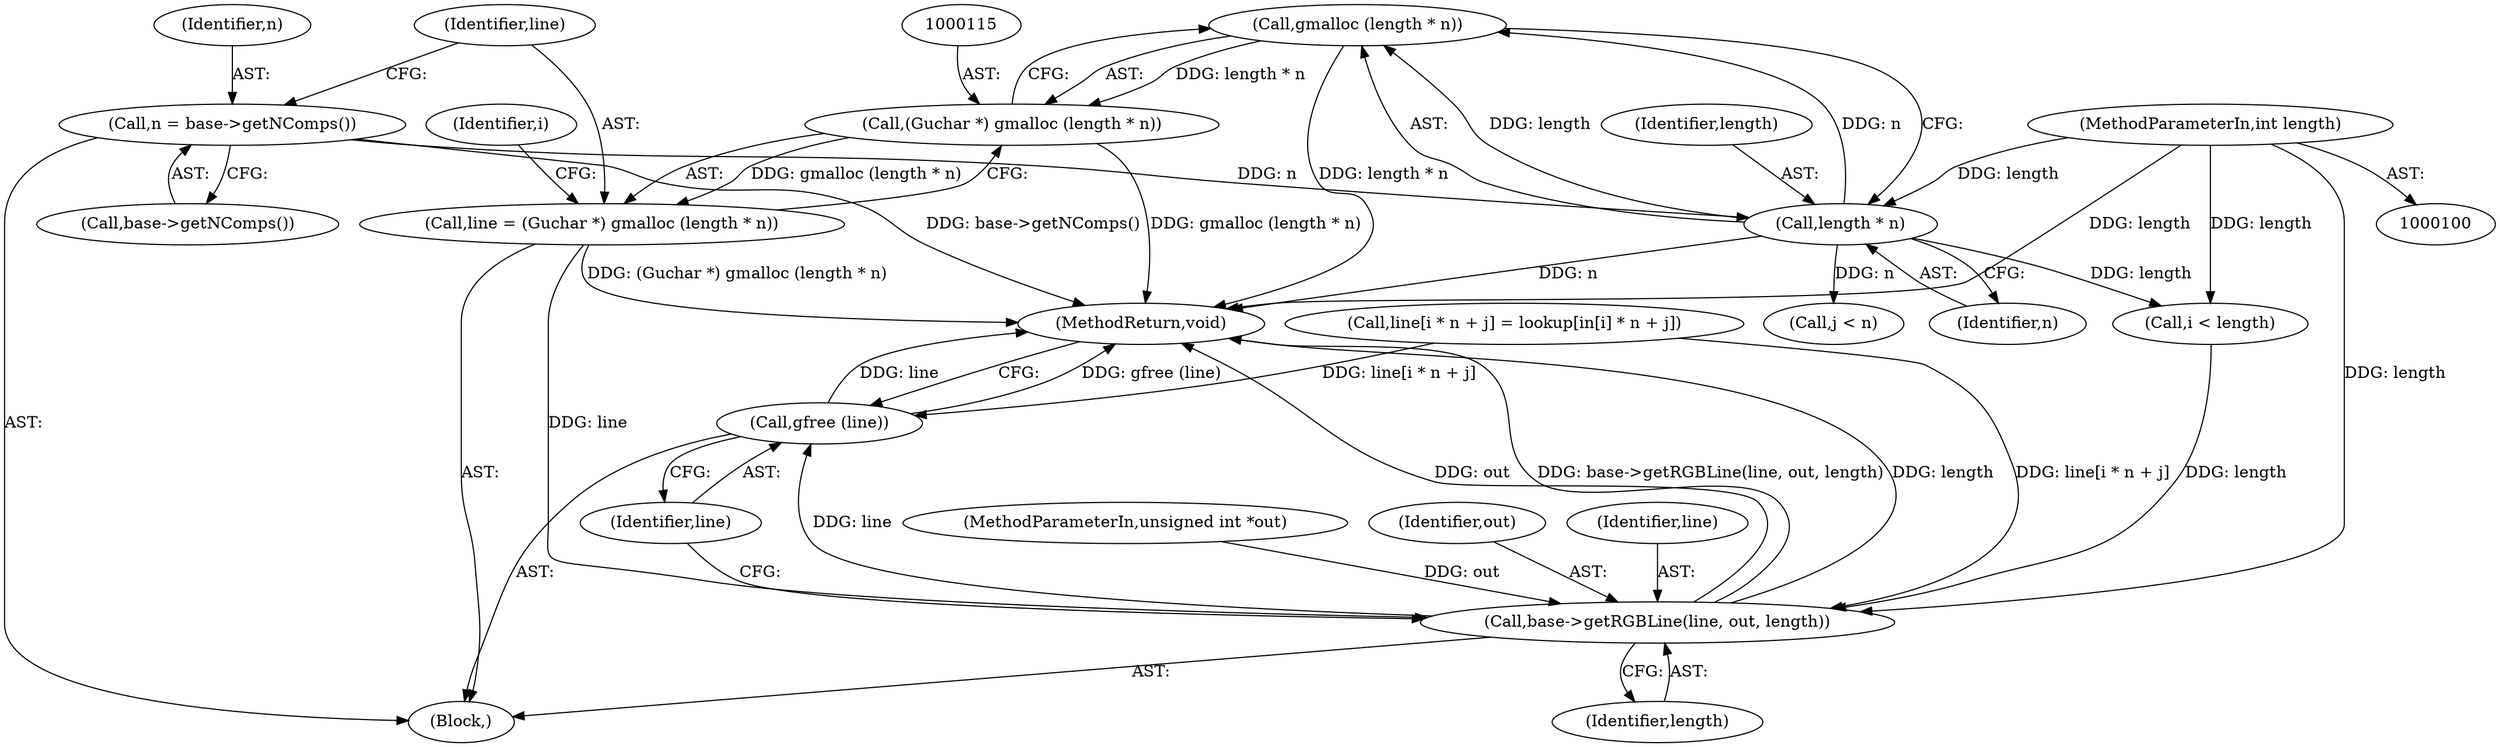 digraph "1_poppler_7b2d314a61fd0e12f47c62996cb49ec0d1ba747a_6@API" {
"1000116" [label="(Call,gmalloc (length * n))"];
"1000117" [label="(Call,length * n)"];
"1000103" [label="(MethodParameterIn,int length)"];
"1000109" [label="(Call,n = base->getNComps())"];
"1000114" [label="(Call,(Guchar *) gmalloc (length * n))"];
"1000112" [label="(Call,line = (Guchar *) gmalloc (length * n))"];
"1000155" [label="(Call,base->getRGBLine(line, out, length))"];
"1000159" [label="(Call,gfree (line))"];
"1000116" [label="(Call,gmalloc (length * n))"];
"1000109" [label="(Call,n = base->getNComps())"];
"1000111" [label="(Call,base->getNComps())"];
"1000117" [label="(Call,length * n)"];
"1000138" [label="(Call,line[i * n + j] = lookup[in[i] * n + j])"];
"1000102" [label="(MethodParameterIn,unsigned int *out)"];
"1000114" [label="(Call,(Guchar *) gmalloc (length * n))"];
"1000157" [label="(Identifier,out)"];
"1000110" [label="(Identifier,n)"];
"1000119" [label="(Identifier,n)"];
"1000124" [label="(Call,i < length)"];
"1000133" [label="(Call,j < n)"];
"1000118" [label="(Identifier,length)"];
"1000113" [label="(Identifier,line)"];
"1000156" [label="(Identifier,line)"];
"1000112" [label="(Call,line = (Guchar *) gmalloc (length * n))"];
"1000159" [label="(Call,gfree (line))"];
"1000161" [label="(MethodReturn,void)"];
"1000158" [label="(Identifier,length)"];
"1000155" [label="(Call,base->getRGBLine(line, out, length))"];
"1000122" [label="(Identifier,i)"];
"1000103" [label="(MethodParameterIn,int length)"];
"1000160" [label="(Identifier,line)"];
"1000104" [label="(Block,)"];
"1000116" -> "1000114"  [label="AST: "];
"1000116" -> "1000117"  [label="CFG: "];
"1000117" -> "1000116"  [label="AST: "];
"1000114" -> "1000116"  [label="CFG: "];
"1000116" -> "1000161"  [label="DDG: length * n"];
"1000116" -> "1000114"  [label="DDG: length * n"];
"1000117" -> "1000116"  [label="DDG: length"];
"1000117" -> "1000116"  [label="DDG: n"];
"1000117" -> "1000119"  [label="CFG: "];
"1000118" -> "1000117"  [label="AST: "];
"1000119" -> "1000117"  [label="AST: "];
"1000117" -> "1000161"  [label="DDG: n"];
"1000103" -> "1000117"  [label="DDG: length"];
"1000109" -> "1000117"  [label="DDG: n"];
"1000117" -> "1000124"  [label="DDG: length"];
"1000117" -> "1000133"  [label="DDG: n"];
"1000103" -> "1000100"  [label="AST: "];
"1000103" -> "1000161"  [label="DDG: length"];
"1000103" -> "1000124"  [label="DDG: length"];
"1000103" -> "1000155"  [label="DDG: length"];
"1000109" -> "1000104"  [label="AST: "];
"1000109" -> "1000111"  [label="CFG: "];
"1000110" -> "1000109"  [label="AST: "];
"1000111" -> "1000109"  [label="AST: "];
"1000113" -> "1000109"  [label="CFG: "];
"1000109" -> "1000161"  [label="DDG: base->getNComps()"];
"1000114" -> "1000112"  [label="AST: "];
"1000115" -> "1000114"  [label="AST: "];
"1000112" -> "1000114"  [label="CFG: "];
"1000114" -> "1000161"  [label="DDG: gmalloc (length * n)"];
"1000114" -> "1000112"  [label="DDG: gmalloc (length * n)"];
"1000112" -> "1000104"  [label="AST: "];
"1000113" -> "1000112"  [label="AST: "];
"1000122" -> "1000112"  [label="CFG: "];
"1000112" -> "1000161"  [label="DDG: (Guchar *) gmalloc (length * n)"];
"1000112" -> "1000155"  [label="DDG: line"];
"1000155" -> "1000104"  [label="AST: "];
"1000155" -> "1000158"  [label="CFG: "];
"1000156" -> "1000155"  [label="AST: "];
"1000157" -> "1000155"  [label="AST: "];
"1000158" -> "1000155"  [label="AST: "];
"1000160" -> "1000155"  [label="CFG: "];
"1000155" -> "1000161"  [label="DDG: out"];
"1000155" -> "1000161"  [label="DDG: base->getRGBLine(line, out, length)"];
"1000155" -> "1000161"  [label="DDG: length"];
"1000138" -> "1000155"  [label="DDG: line[i * n + j]"];
"1000102" -> "1000155"  [label="DDG: out"];
"1000124" -> "1000155"  [label="DDG: length"];
"1000155" -> "1000159"  [label="DDG: line"];
"1000159" -> "1000104"  [label="AST: "];
"1000159" -> "1000160"  [label="CFG: "];
"1000160" -> "1000159"  [label="AST: "];
"1000161" -> "1000159"  [label="CFG: "];
"1000159" -> "1000161"  [label="DDG: gfree (line)"];
"1000159" -> "1000161"  [label="DDG: line"];
"1000138" -> "1000159"  [label="DDG: line[i * n + j]"];
}
